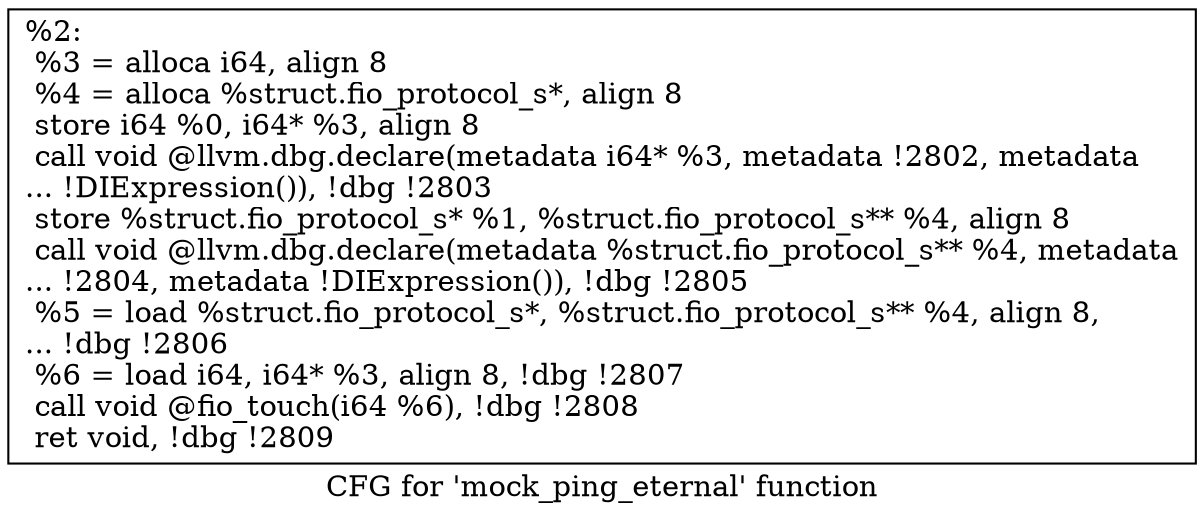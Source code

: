 digraph "CFG for 'mock_ping_eternal' function" {
	label="CFG for 'mock_ping_eternal' function";

	Node0x556851695fc0 [shape=record,label="{%2:\l  %3 = alloca i64, align 8\l  %4 = alloca %struct.fio_protocol_s*, align 8\l  store i64 %0, i64* %3, align 8\l  call void @llvm.dbg.declare(metadata i64* %3, metadata !2802, metadata\l... !DIExpression()), !dbg !2803\l  store %struct.fio_protocol_s* %1, %struct.fio_protocol_s** %4, align 8\l  call void @llvm.dbg.declare(metadata %struct.fio_protocol_s** %4, metadata\l... !2804, metadata !DIExpression()), !dbg !2805\l  %5 = load %struct.fio_protocol_s*, %struct.fio_protocol_s** %4, align 8,\l... !dbg !2806\l  %6 = load i64, i64* %3, align 8, !dbg !2807\l  call void @fio_touch(i64 %6), !dbg !2808\l  ret void, !dbg !2809\l}"];
}
